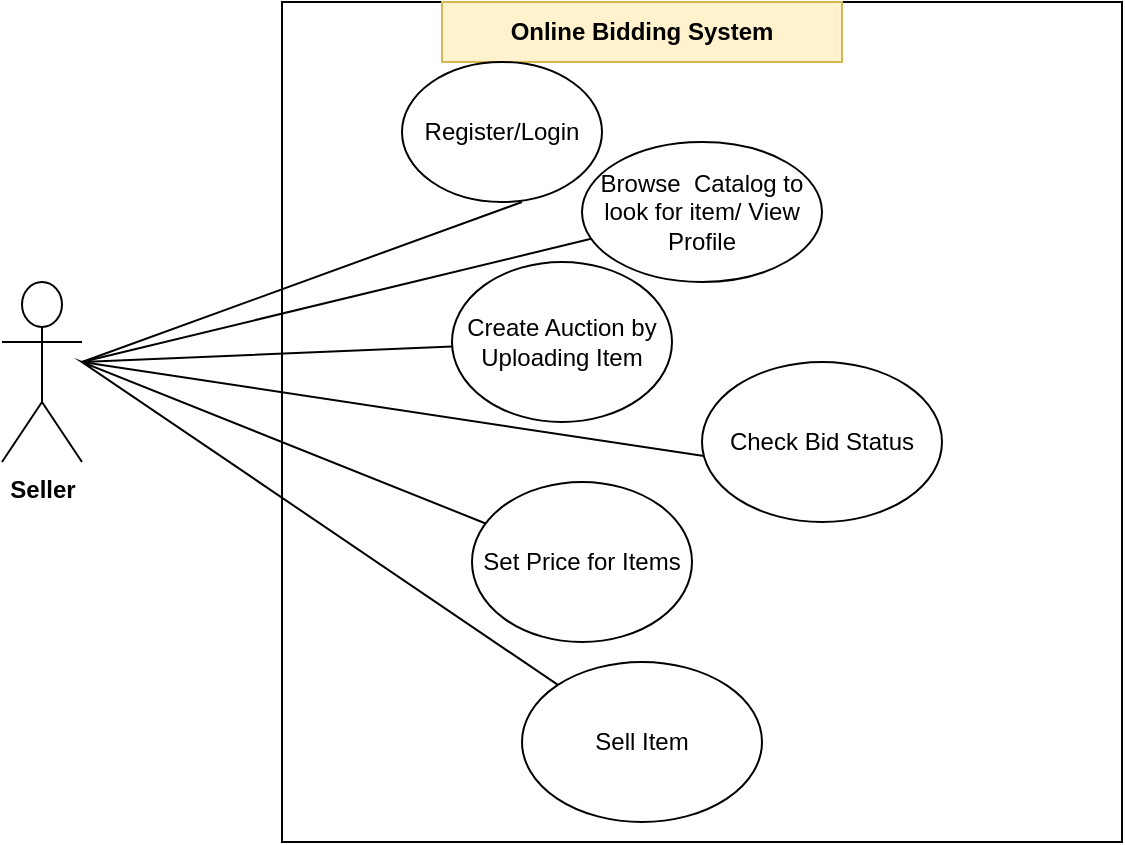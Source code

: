 <mxfile version="22.0.3" type="github">
  <diagram name="Page-1" id="gE8ljQ-wT2gk_saxbSme">
    <mxGraphModel dx="706" dy="419" grid="1" gridSize="10" guides="1" tooltips="1" connect="1" arrows="1" fold="1" page="1" pageScale="1" pageWidth="850" pageHeight="1100" math="0" shadow="0">
      <root>
        <mxCell id="0" />
        <mxCell id="1" parent="0" />
        <mxCell id="tjfwDFjZ1rkwdkceDEpB-1" value="" style="whiteSpace=wrap;html=1;aspect=fixed;" vertex="1" parent="1">
          <mxGeometry x="170" y="250" width="420" height="420" as="geometry" />
        </mxCell>
        <mxCell id="tjfwDFjZ1rkwdkceDEpB-2" value="Seller" style="shape=umlActor;verticalLabelPosition=bottom;verticalAlign=top;html=1;outlineConnect=0;fontStyle=1" vertex="1" parent="1">
          <mxGeometry x="30" y="390" width="40" height="90" as="geometry" />
        </mxCell>
        <mxCell id="tjfwDFjZ1rkwdkceDEpB-3" value="Check Bid Status" style="ellipse;whiteSpace=wrap;html=1;" vertex="1" parent="1">
          <mxGeometry x="380" y="430" width="120" height="80" as="geometry" />
        </mxCell>
        <mxCell id="tjfwDFjZ1rkwdkceDEpB-4" value="Browse&amp;nbsp; Catalog to look for item/ View Profile" style="ellipse;whiteSpace=wrap;html=1;" vertex="1" parent="1">
          <mxGeometry x="320" y="320" width="120" height="70" as="geometry" />
        </mxCell>
        <mxCell id="tjfwDFjZ1rkwdkceDEpB-5" value="Create Auction by Uploading Item" style="ellipse;whiteSpace=wrap;html=1;" vertex="1" parent="1">
          <mxGeometry x="255" y="380" width="110" height="80" as="geometry" />
        </mxCell>
        <mxCell id="tjfwDFjZ1rkwdkceDEpB-6" value="Sell Item" style="ellipse;whiteSpace=wrap;html=1;" vertex="1" parent="1">
          <mxGeometry x="290" y="580" width="120" height="80" as="geometry" />
        </mxCell>
        <mxCell id="tjfwDFjZ1rkwdkceDEpB-7" value="Online Bidding System" style="text;html=1;align=center;verticalAlign=middle;whiteSpace=wrap;rounded=0;fontStyle=1;fillColor=#fff2cc;strokeColor=#d6b656;" vertex="1" parent="1">
          <mxGeometry x="250" y="250" width="200" height="30" as="geometry" />
        </mxCell>
        <mxCell id="tjfwDFjZ1rkwdkceDEpB-8" value="" style="endArrow=none;html=1;rounded=0;entryX=0.008;entryY=0.588;entryDx=0;entryDy=0;entryPerimeter=0;" edge="1" parent="1" source="tjfwDFjZ1rkwdkceDEpB-5" target="tjfwDFjZ1rkwdkceDEpB-3">
          <mxGeometry width="50" height="50" relative="1" as="geometry">
            <mxPoint x="280" y="520" as="sourcePoint" />
            <mxPoint x="330" y="470" as="targetPoint" />
            <Array as="points">
              <mxPoint x="70" y="430" />
            </Array>
          </mxGeometry>
        </mxCell>
        <mxCell id="tjfwDFjZ1rkwdkceDEpB-9" value="" style="endArrow=none;html=1;rounded=0;" edge="1" parent="1" source="tjfwDFjZ1rkwdkceDEpB-10" target="tjfwDFjZ1rkwdkceDEpB-6">
          <mxGeometry width="50" height="50" relative="1" as="geometry">
            <mxPoint x="280" y="520" as="sourcePoint" />
            <mxPoint x="330" y="470" as="targetPoint" />
            <Array as="points">
              <mxPoint x="70" y="430" />
            </Array>
          </mxGeometry>
        </mxCell>
        <mxCell id="tjfwDFjZ1rkwdkceDEpB-10" value="Set Price for Items" style="ellipse;whiteSpace=wrap;html=1;" vertex="1" parent="1">
          <mxGeometry x="265" y="490" width="110" height="80" as="geometry" />
        </mxCell>
        <mxCell id="tjfwDFjZ1rkwdkceDEpB-11" value="" style="endArrow=none;html=1;rounded=0;" edge="1" parent="1" target="tjfwDFjZ1rkwdkceDEpB-4">
          <mxGeometry width="50" height="50" relative="1" as="geometry">
            <mxPoint x="70" y="430" as="sourcePoint" />
            <mxPoint x="310" y="310" as="targetPoint" />
          </mxGeometry>
        </mxCell>
        <mxCell id="tjfwDFjZ1rkwdkceDEpB-12" value="Register/Login" style="ellipse;whiteSpace=wrap;html=1;" vertex="1" parent="1">
          <mxGeometry x="230" y="280" width="100" height="70" as="geometry" />
        </mxCell>
        <mxCell id="tjfwDFjZ1rkwdkceDEpB-13" value="" style="endArrow=none;html=1;rounded=0;" edge="1" parent="1">
          <mxGeometry width="50" height="50" relative="1" as="geometry">
            <mxPoint x="70" y="430" as="sourcePoint" />
            <mxPoint x="290" y="350" as="targetPoint" />
          </mxGeometry>
        </mxCell>
      </root>
    </mxGraphModel>
  </diagram>
</mxfile>
